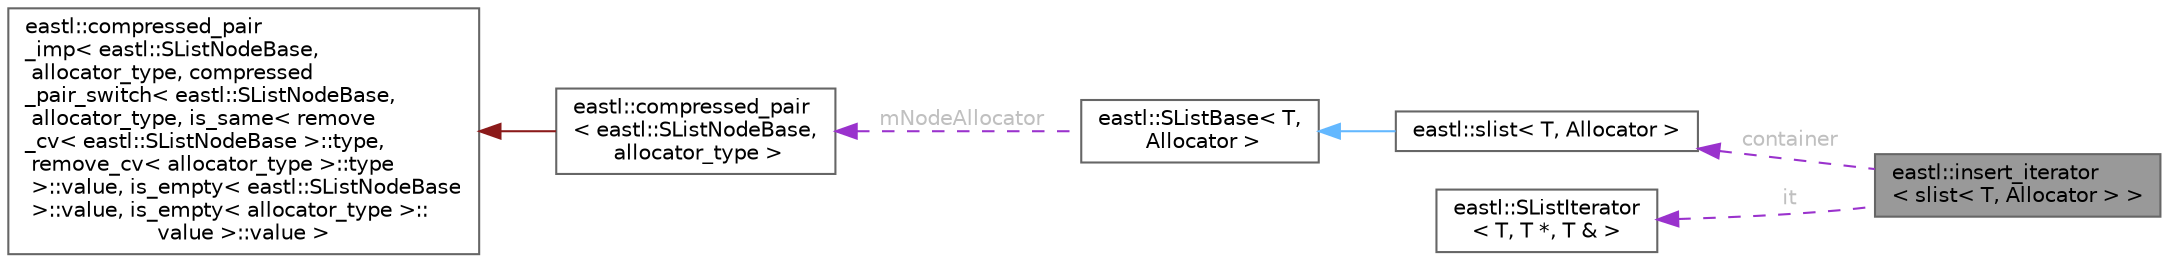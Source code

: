 digraph "eastl::insert_iterator&lt; slist&lt; T, Allocator &gt; &gt;"
{
 // LATEX_PDF_SIZE
  bgcolor="transparent";
  edge [fontname=Helvetica,fontsize=10,labelfontname=Helvetica,labelfontsize=10];
  node [fontname=Helvetica,fontsize=10,shape=box,height=0.2,width=0.4];
  rankdir="LR";
  Node1 [id="Node000001",label="eastl::insert_iterator\l\< slist\< T, Allocator \> \>",height=0.2,width=0.4,color="gray40", fillcolor="grey60", style="filled", fontcolor="black",tooltip=" "];
  Node2 -> Node1 [id="edge6_Node000001_Node000002",dir="back",color="darkorchid3",style="dashed",tooltip=" ",label=" container",fontcolor="grey" ];
  Node2 [id="Node000002",label="eastl::slist\< T, Allocator \>",height=0.2,width=0.4,color="gray40", fillcolor="white", style="filled",URL="$classeastl_1_1slist.html",tooltip=" "];
  Node3 -> Node2 [id="edge7_Node000002_Node000003",dir="back",color="steelblue1",style="solid",tooltip=" "];
  Node3 [id="Node000003",label="eastl::SListBase\< T,\l Allocator \>",height=0.2,width=0.4,color="gray40", fillcolor="white", style="filled",URL="$structeastl_1_1_s_list_base.html",tooltip=" "];
  Node4 -> Node3 [id="edge8_Node000003_Node000004",dir="back",color="darkorchid3",style="dashed",tooltip=" ",label=" mNodeAllocator",fontcolor="grey" ];
  Node4 [id="Node000004",label="eastl::compressed_pair\l\< eastl::SListNodeBase,\l allocator_type \>",height=0.2,width=0.4,color="gray40", fillcolor="white", style="filled",URL="$classeastl_1_1compressed__pair.html",tooltip=" "];
  Node5 -> Node4 [id="edge9_Node000004_Node000005",dir="back",color="firebrick4",style="solid",tooltip=" "];
  Node5 [id="Node000005",label="eastl::compressed_pair\l_imp\< eastl::SListNodeBase,\l allocator_type, compressed\l_pair_switch\< eastl::SListNodeBase,\l allocator_type, is_same\< remove\l_cv\< eastl::SListNodeBase \>::type,\l remove_cv\< allocator_type \>::type\l \>::value, is_empty\< eastl::SListNodeBase\l \>::value, is_empty\< allocator_type \>::\lvalue \>::value \>",height=0.2,width=0.4,color="gray40", fillcolor="white", style="filled",URL="$classeastl_1_1compressed__pair__imp.html",tooltip=" "];
  Node6 -> Node1 [id="edge10_Node000001_Node000006",dir="back",color="darkorchid3",style="dashed",tooltip=" ",label=" it",fontcolor="grey" ];
  Node6 [id="Node000006",label="eastl::SListIterator\l\< T, T *, T & \>",height=0.2,width=0.4,color="gray40", fillcolor="white", style="filled",URL="$structeastl_1_1_s_list_iterator.html",tooltip=" "];
}
